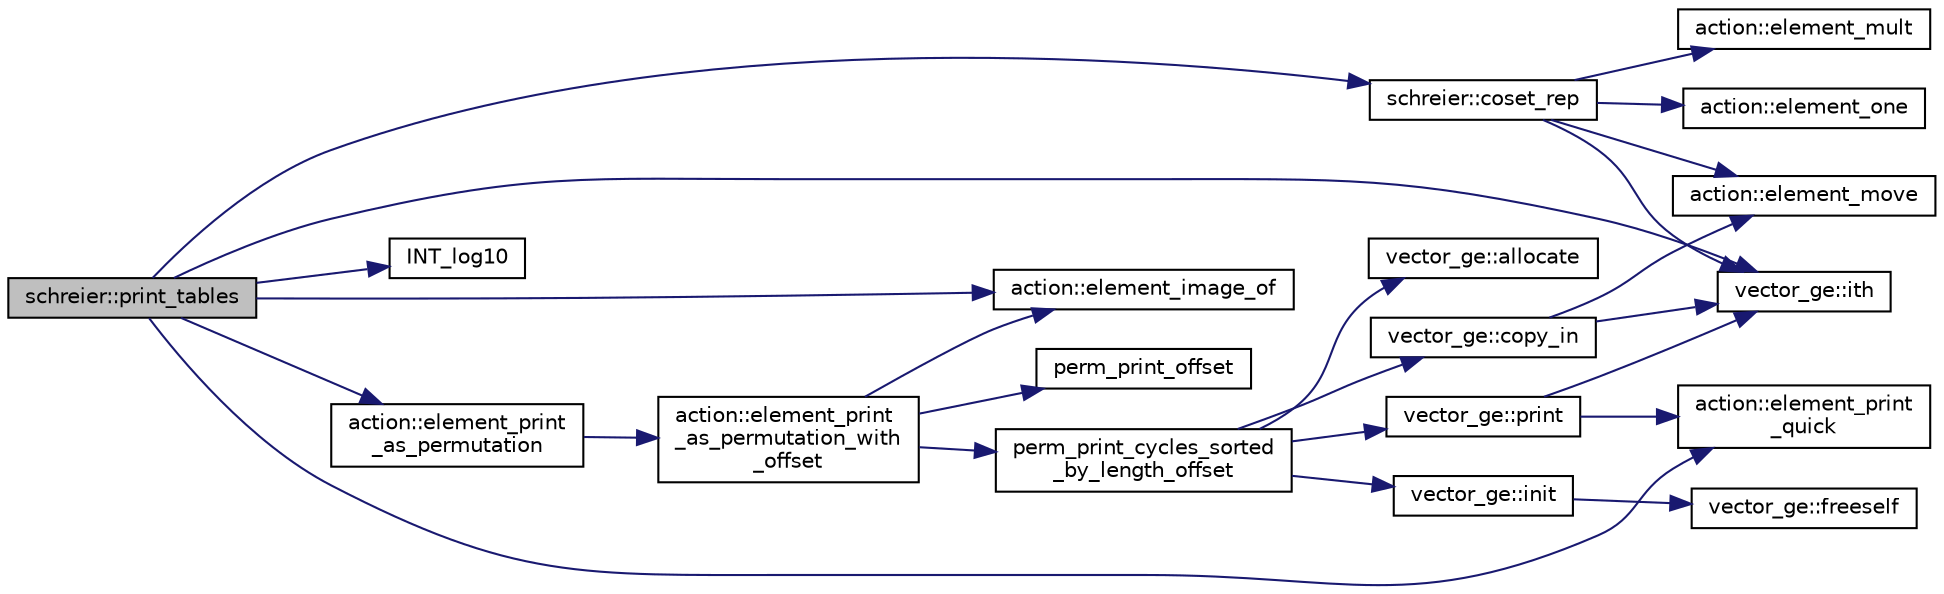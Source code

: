 digraph "schreier::print_tables"
{
  edge [fontname="Helvetica",fontsize="10",labelfontname="Helvetica",labelfontsize="10"];
  node [fontname="Helvetica",fontsize="10",shape=record];
  rankdir="LR";
  Node4761 [label="schreier::print_tables",height=0.2,width=0.4,color="black", fillcolor="grey75", style="filled", fontcolor="black"];
  Node4761 -> Node4762 [color="midnightblue",fontsize="10",style="solid",fontname="Helvetica"];
  Node4762 [label="action::element_image_of",height=0.2,width=0.4,color="black", fillcolor="white", style="filled",URL="$d2/d86/classaction.html#ae09559d4537a048fc860f8a74a31393d"];
  Node4761 -> Node4763 [color="midnightblue",fontsize="10",style="solid",fontname="Helvetica"];
  Node4763 [label="vector_ge::ith",height=0.2,width=0.4,color="black", fillcolor="white", style="filled",URL="$d4/d6e/classvector__ge.html#a1ff002e8b746a9beb119d57dcd4a15ff"];
  Node4761 -> Node4764 [color="midnightblue",fontsize="10",style="solid",fontname="Helvetica"];
  Node4764 [label="INT_log10",height=0.2,width=0.4,color="black", fillcolor="white", style="filled",URL="$de/dc5/algebra__and__number__theory_8h.html#a98bc0a6c562370a355165d2538dac250"];
  Node4761 -> Node4765 [color="midnightblue",fontsize="10",style="solid",fontname="Helvetica"];
  Node4765 [label="schreier::coset_rep",height=0.2,width=0.4,color="black", fillcolor="white", style="filled",URL="$d3/dd6/classschreier.html#a7889b8702372092df4fd05150ee8fdda"];
  Node4765 -> Node4763 [color="midnightblue",fontsize="10",style="solid",fontname="Helvetica"];
  Node4765 -> Node4766 [color="midnightblue",fontsize="10",style="solid",fontname="Helvetica"];
  Node4766 [label="action::element_mult",height=0.2,width=0.4,color="black", fillcolor="white", style="filled",URL="$d2/d86/classaction.html#ae9e36b2cae1f0f7bd7144097fa9a34b3"];
  Node4765 -> Node4767 [color="midnightblue",fontsize="10",style="solid",fontname="Helvetica"];
  Node4767 [label="action::element_move",height=0.2,width=0.4,color="black", fillcolor="white", style="filled",URL="$d2/d86/classaction.html#a550947491bbb534d3d7951f50198a874"];
  Node4765 -> Node4768 [color="midnightblue",fontsize="10",style="solid",fontname="Helvetica"];
  Node4768 [label="action::element_one",height=0.2,width=0.4,color="black", fillcolor="white", style="filled",URL="$d2/d86/classaction.html#a780a105daf04d6d1fe7e2f63b3c88e3b"];
  Node4761 -> Node4769 [color="midnightblue",fontsize="10",style="solid",fontname="Helvetica"];
  Node4769 [label="action::element_print\l_as_permutation",height=0.2,width=0.4,color="black", fillcolor="white", style="filled",URL="$d2/d86/classaction.html#a2975618a8203187b688a67c947150bb8"];
  Node4769 -> Node4770 [color="midnightblue",fontsize="10",style="solid",fontname="Helvetica"];
  Node4770 [label="action::element_print\l_as_permutation_with\l_offset",height=0.2,width=0.4,color="black", fillcolor="white", style="filled",URL="$d2/d86/classaction.html#addd61d869434abaad431124a6d858396"];
  Node4770 -> Node4762 [color="midnightblue",fontsize="10",style="solid",fontname="Helvetica"];
  Node4770 -> Node4771 [color="midnightblue",fontsize="10",style="solid",fontname="Helvetica"];
  Node4771 [label="perm_print_offset",height=0.2,width=0.4,color="black", fillcolor="white", style="filled",URL="$d2/d7c/combinatorics_8_c.html#ab87deef2ba9e4d2ce386a19eeaffecf3"];
  Node4770 -> Node4772 [color="midnightblue",fontsize="10",style="solid",fontname="Helvetica"];
  Node4772 [label="perm_print_cycles_sorted\l_by_length_offset",height=0.2,width=0.4,color="black", fillcolor="white", style="filled",URL="$d5/d90/action__global_8_c.html#a9d1f2e34879c04dbc45d08984a8066e3"];
  Node4772 -> Node4773 [color="midnightblue",fontsize="10",style="solid",fontname="Helvetica"];
  Node4773 [label="vector_ge::init",height=0.2,width=0.4,color="black", fillcolor="white", style="filled",URL="$d4/d6e/classvector__ge.html#afe1d6befd1f1501e6be34afbaa9d30a8"];
  Node4773 -> Node4774 [color="midnightblue",fontsize="10",style="solid",fontname="Helvetica"];
  Node4774 [label="vector_ge::freeself",height=0.2,width=0.4,color="black", fillcolor="white", style="filled",URL="$d4/d6e/classvector__ge.html#aa002e4b715cc73a9b8b367d29700b452"];
  Node4772 -> Node4775 [color="midnightblue",fontsize="10",style="solid",fontname="Helvetica"];
  Node4775 [label="vector_ge::allocate",height=0.2,width=0.4,color="black", fillcolor="white", style="filled",URL="$d4/d6e/classvector__ge.html#a35b062a9201b30f0a87bf87702d243ae"];
  Node4772 -> Node4776 [color="midnightblue",fontsize="10",style="solid",fontname="Helvetica"];
  Node4776 [label="vector_ge::copy_in",height=0.2,width=0.4,color="black", fillcolor="white", style="filled",URL="$d4/d6e/classvector__ge.html#ad02ebf2d4e8bbf095685aea921999145"];
  Node4776 -> Node4763 [color="midnightblue",fontsize="10",style="solid",fontname="Helvetica"];
  Node4776 -> Node4767 [color="midnightblue",fontsize="10",style="solid",fontname="Helvetica"];
  Node4772 -> Node4777 [color="midnightblue",fontsize="10",style="solid",fontname="Helvetica"];
  Node4777 [label="vector_ge::print",height=0.2,width=0.4,color="black", fillcolor="white", style="filled",URL="$d4/d6e/classvector__ge.html#a0d260cce035c20b32d7989c50670aa8a"];
  Node4777 -> Node4778 [color="midnightblue",fontsize="10",style="solid",fontname="Helvetica"];
  Node4778 [label="action::element_print\l_quick",height=0.2,width=0.4,color="black", fillcolor="white", style="filled",URL="$d2/d86/classaction.html#a4844680cf6750396f76494a28655265b"];
  Node4777 -> Node4763 [color="midnightblue",fontsize="10",style="solid",fontname="Helvetica"];
  Node4761 -> Node4778 [color="midnightblue",fontsize="10",style="solid",fontname="Helvetica"];
}
